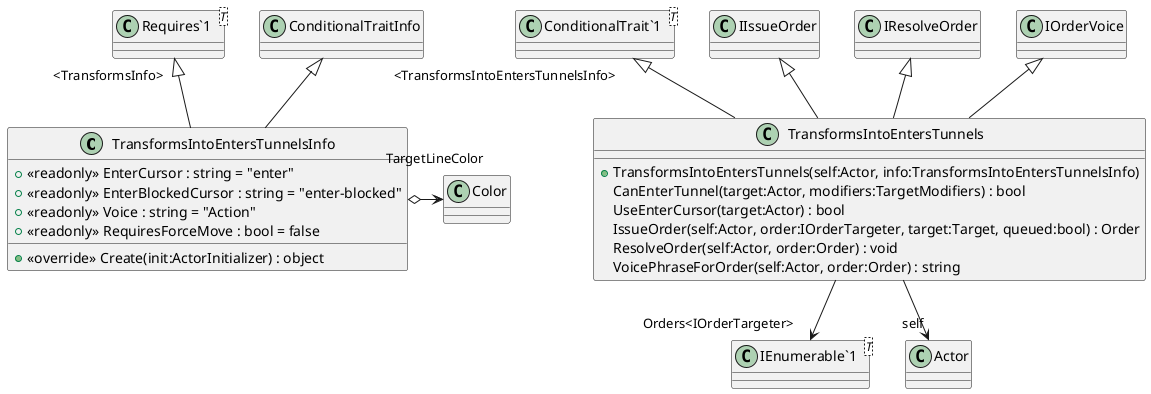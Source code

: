 @startuml
class TransformsIntoEntersTunnelsInfo {
    + <<readonly>> EnterCursor : string = "enter"
    + <<readonly>> EnterBlockedCursor : string = "enter-blocked"
    + <<readonly>> Voice : string = "Action"
    + <<readonly>> RequiresForceMove : bool = false
    + <<override>> Create(init:ActorInitializer) : object
}
class TransformsIntoEntersTunnels {
    + TransformsIntoEntersTunnels(self:Actor, info:TransformsIntoEntersTunnelsInfo)
    CanEnterTunnel(target:Actor, modifiers:TargetModifiers) : bool
    UseEnterCursor(target:Actor) : bool
    IssueOrder(self:Actor, order:IOrderTargeter, target:Target, queued:bool) : Order
    ResolveOrder(self:Actor, order:Order) : void
    VoicePhraseForOrder(self:Actor, order:Order) : string
}
class "Requires`1"<T> {
}
class "ConditionalTrait`1"<T> {
}
class "IEnumerable`1"<T> {
}
ConditionalTraitInfo <|-- TransformsIntoEntersTunnelsInfo
"Requires`1" "<TransformsInfo>" <|-- TransformsIntoEntersTunnelsInfo
TransformsIntoEntersTunnelsInfo o-> "TargetLineColor" Color
"ConditionalTrait`1" "<TransformsIntoEntersTunnelsInfo>" <|-- TransformsIntoEntersTunnels
IIssueOrder <|-- TransformsIntoEntersTunnels
IResolveOrder <|-- TransformsIntoEntersTunnels
IOrderVoice <|-- TransformsIntoEntersTunnels
TransformsIntoEntersTunnels --> "self" Actor
TransformsIntoEntersTunnels --> "Orders<IOrderTargeter>" "IEnumerable`1"
@enduml

